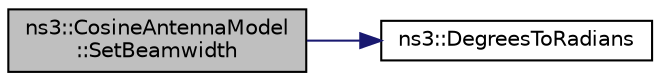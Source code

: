 digraph "ns3::CosineAntennaModel::SetBeamwidth"
{
  edge [fontname="Helvetica",fontsize="10",labelfontname="Helvetica",labelfontsize="10"];
  node [fontname="Helvetica",fontsize="10",shape=record];
  rankdir="LR";
  Node1 [label="ns3::CosineAntennaModel\l::SetBeamwidth",height=0.2,width=0.4,color="black", fillcolor="grey75", style="filled", fontcolor="black"];
  Node1 -> Node2 [color="midnightblue",fontsize="10",style="solid"];
  Node2 [label="ns3::DegreesToRadians",height=0.2,width=0.4,color="black", fillcolor="white", style="filled",URL="$d7/d2e/namespacens3.html#aa3494662745a9a1656f3e6047a6a4062",tooltip="converts degrees to radians "];
}
